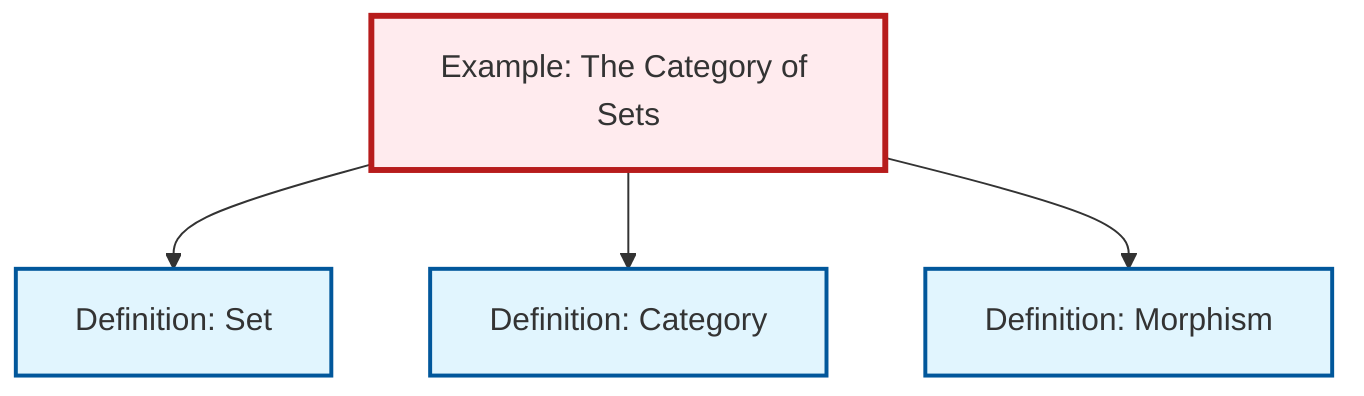 graph TD
    classDef definition fill:#e1f5fe,stroke:#01579b,stroke-width:2px
    classDef theorem fill:#f3e5f5,stroke:#4a148c,stroke-width:2px
    classDef axiom fill:#fff3e0,stroke:#e65100,stroke-width:2px
    classDef example fill:#e8f5e9,stroke:#1b5e20,stroke-width:2px
    classDef current fill:#ffebee,stroke:#b71c1c,stroke-width:3px
    def-category["Definition: Category"]:::definition
    def-set["Definition: Set"]:::definition
    ex-set-category["Example: The Category of Sets"]:::example
    def-morphism["Definition: Morphism"]:::definition
    ex-set-category --> def-set
    ex-set-category --> def-category
    ex-set-category --> def-morphism
    class ex-set-category current